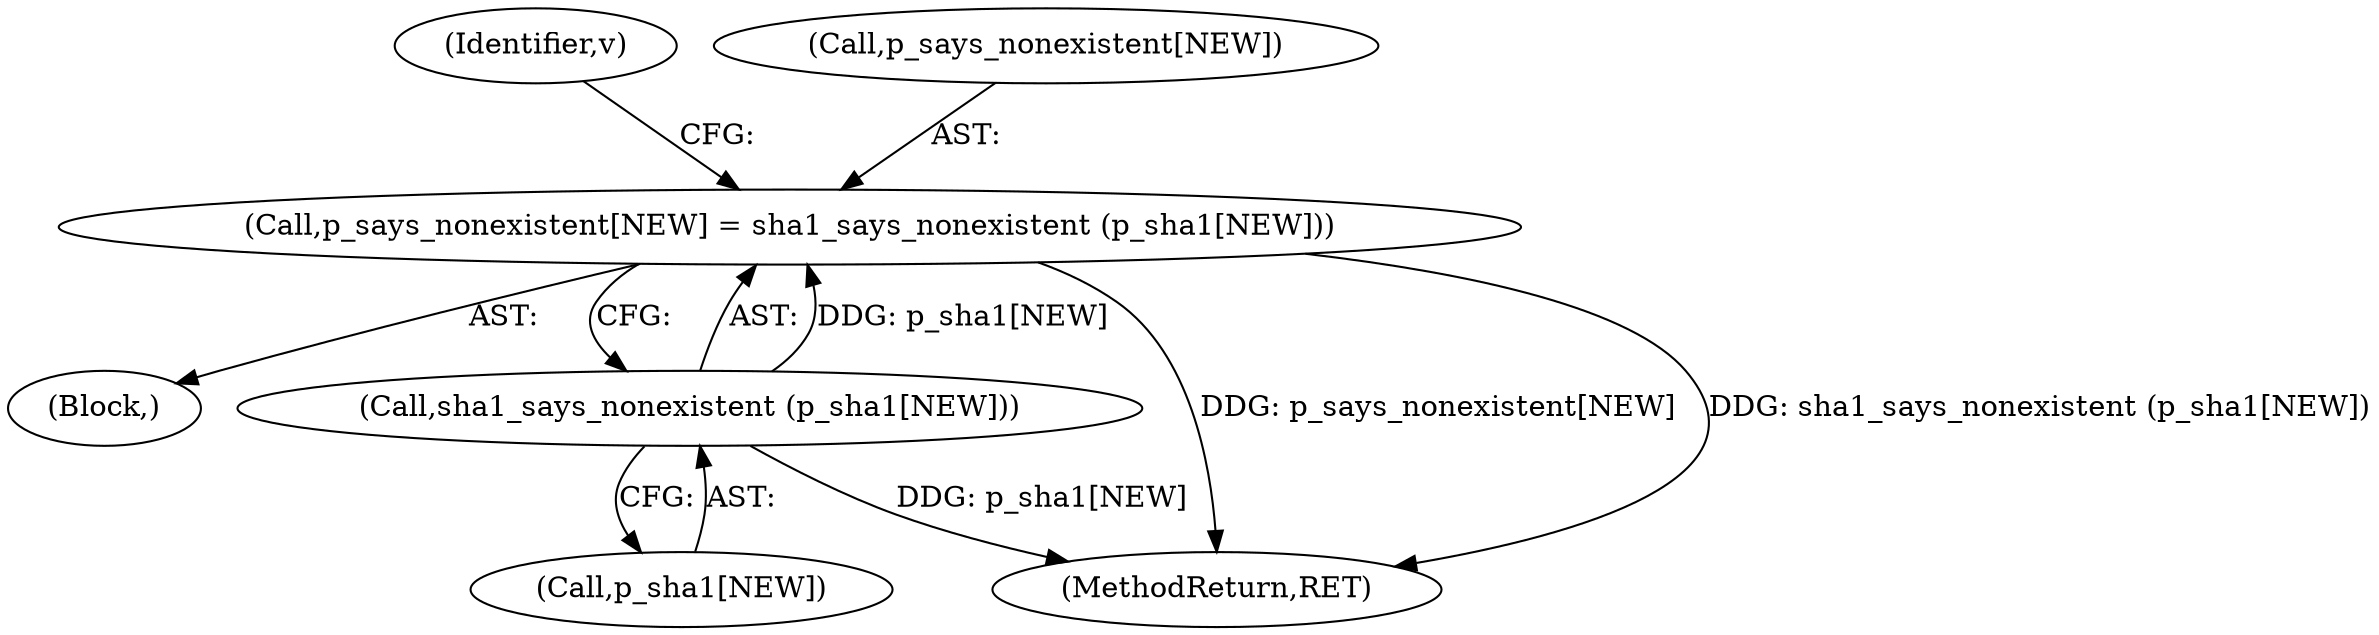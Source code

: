 digraph "0_savannah_17953b5893f7c9835f0dd2a704ba04e0371d2cbd_0@array" {
"1000919" [label="(Call,p_says_nonexistent[NEW] = sha1_says_nonexistent (p_sha1[NEW]))"];
"1000923" [label="(Call,sha1_says_nonexistent (p_sha1[NEW]))"];
"1000924" [label="(Call,p_sha1[NEW])"];
"1000930" [label="(Identifier,v)"];
"1000892" [label="(Block,)"];
"1000919" [label="(Call,p_says_nonexistent[NEW] = sha1_says_nonexistent (p_sha1[NEW]))"];
"1000920" [label="(Call,p_says_nonexistent[NEW])"];
"1002119" [label="(MethodReturn,RET)"];
"1000923" [label="(Call,sha1_says_nonexistent (p_sha1[NEW]))"];
"1000919" -> "1000892"  [label="AST: "];
"1000919" -> "1000923"  [label="CFG: "];
"1000920" -> "1000919"  [label="AST: "];
"1000923" -> "1000919"  [label="AST: "];
"1000930" -> "1000919"  [label="CFG: "];
"1000919" -> "1002119"  [label="DDG: p_says_nonexistent[NEW]"];
"1000919" -> "1002119"  [label="DDG: sha1_says_nonexistent (p_sha1[NEW])"];
"1000923" -> "1000919"  [label="DDG: p_sha1[NEW]"];
"1000923" -> "1000924"  [label="CFG: "];
"1000924" -> "1000923"  [label="AST: "];
"1000923" -> "1002119"  [label="DDG: p_sha1[NEW]"];
}
